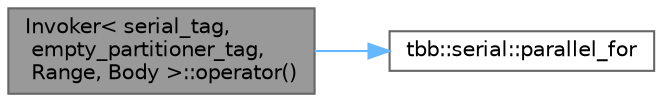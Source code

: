 digraph "Invoker&lt; serial_tag, empty_partitioner_tag, Range, Body &gt;::operator()"
{
 // LATEX_PDF_SIZE
  bgcolor="transparent";
  edge [fontname=Helvetica,fontsize=10,labelfontname=Helvetica,labelfontsize=10];
  node [fontname=Helvetica,fontsize=10,shape=box,height=0.2,width=0.4];
  rankdir="LR";
  Node1 [id="Node000001",label="Invoker\< serial_tag,\l empty_partitioner_tag,\l Range, Body \>::operator()",height=0.2,width=0.4,color="gray40", fillcolor="grey60", style="filled", fontcolor="black",tooltip=" "];
  Node1 -> Node2 [id="edge2_Node000001_Node000002",color="steelblue1",style="solid",tooltip=" "];
  Node2 [id="Node000002",label="tbb::serial::parallel_for",height=0.2,width=0.4,color="grey40", fillcolor="white", style="filled",URL="$namespacetbb_1_1serial.html#a027133fdcfbe67f9963294d2cd7af20d",tooltip="Parallel iteration over range with default partitioner."];
}

